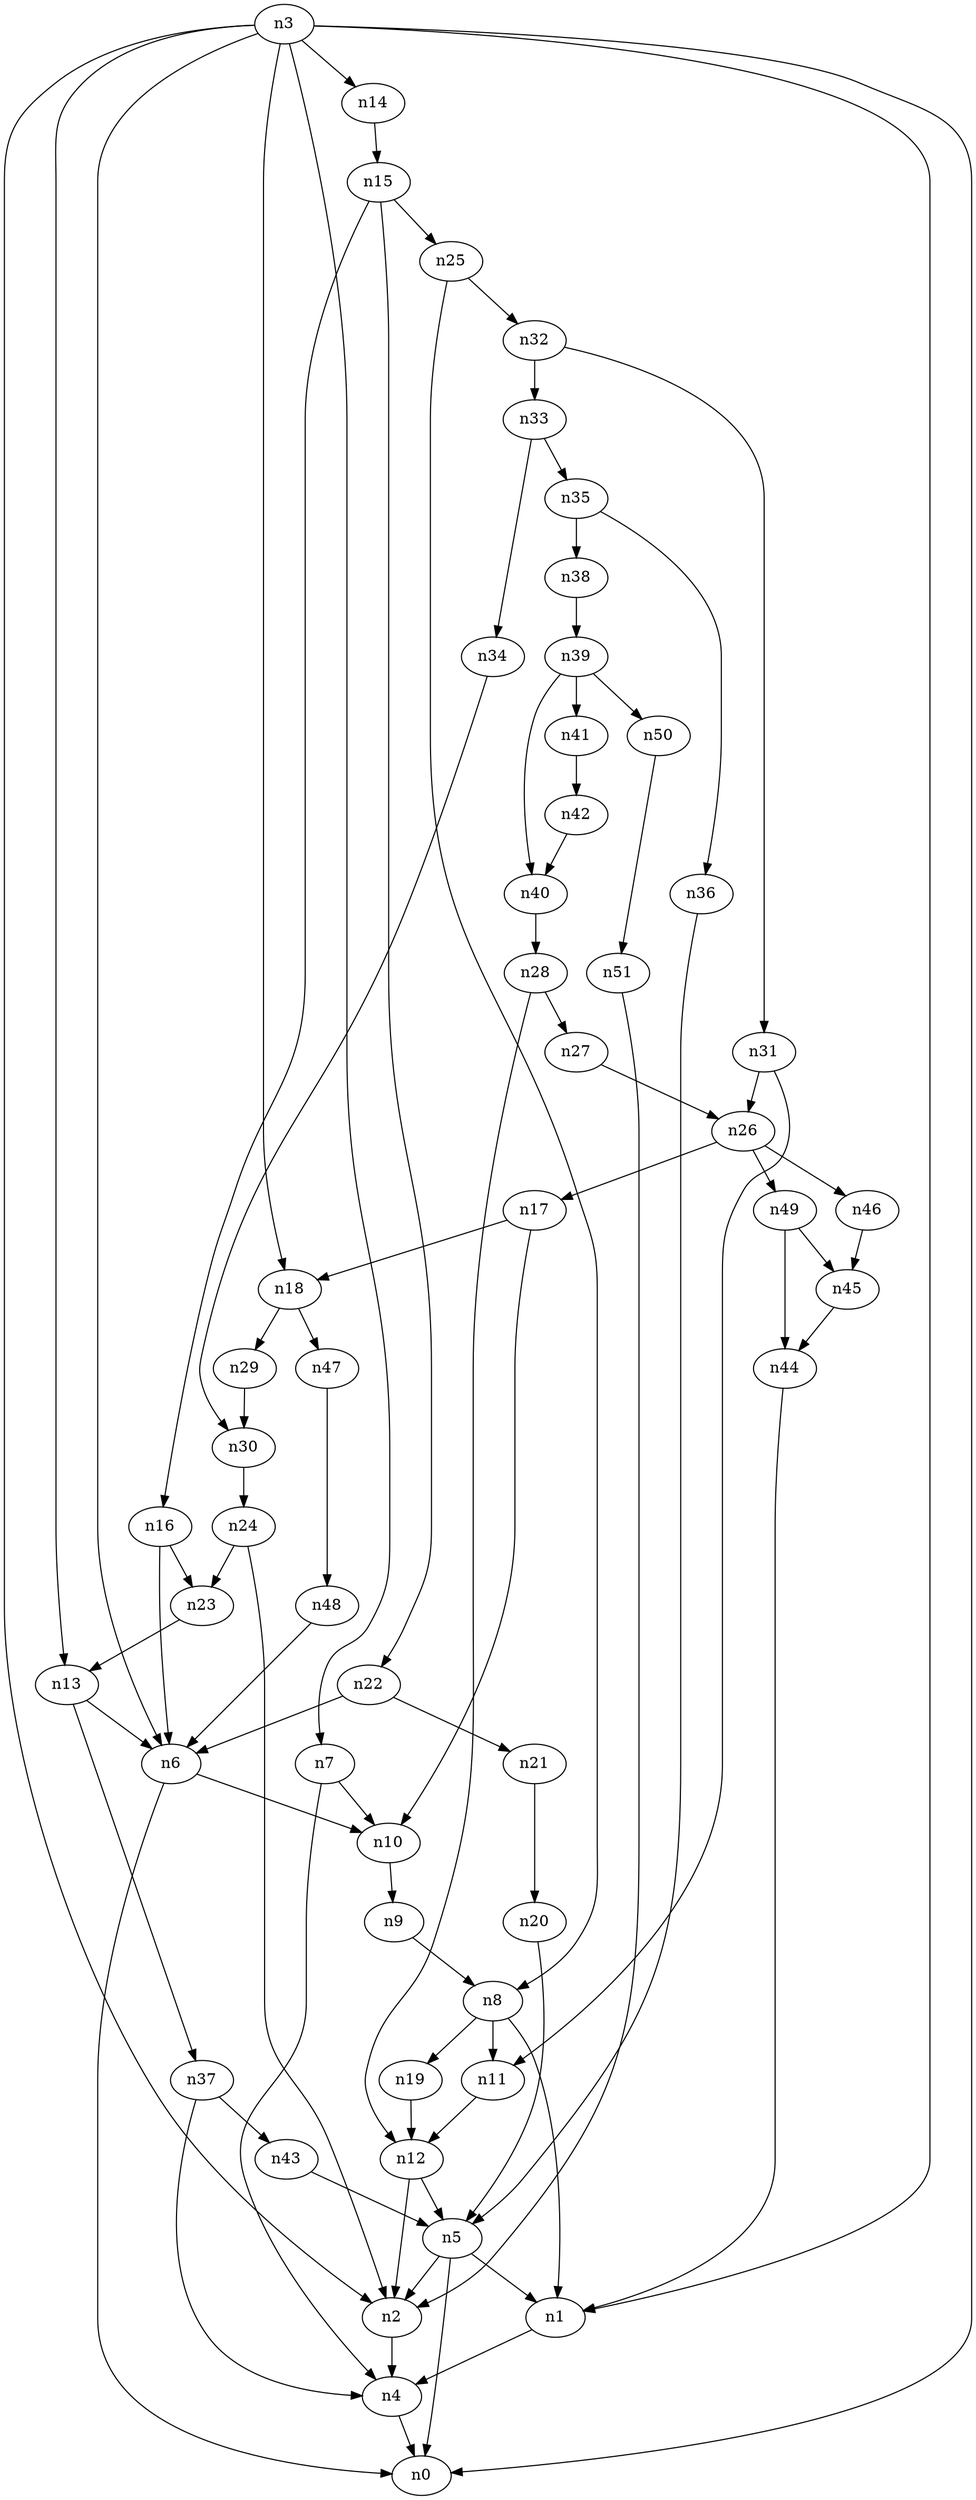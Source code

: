 digraph G {
	n1 -> n4	 [_graphml_id=e4];
	n2 -> n4	 [_graphml_id=e7];
	n3 -> n0	 [_graphml_id=e0];
	n3 -> n1	 [_graphml_id=e3];
	n3 -> n2	 [_graphml_id=e6];
	n3 -> n6	 [_graphml_id=e9];
	n3 -> n7	 [_graphml_id=e12];
	n3 -> n13	 [_graphml_id=e20];
	n3 -> n14	 [_graphml_id=e23];
	n3 -> n18	 [_graphml_id=e29];
	n4 -> n0	 [_graphml_id=e1];
	n5 -> n0	 [_graphml_id=e2];
	n5 -> n1	 [_graphml_id=e5];
	n5 -> n2	 [_graphml_id=e8];
	n6 -> n0	 [_graphml_id=e10];
	n6 -> n10	 [_graphml_id=e16];
	n7 -> n4	 [_graphml_id=e11];
	n7 -> n10	 [_graphml_id=e32];
	n8 -> n1	 [_graphml_id=e13];
	n8 -> n11	 [_graphml_id=e17];
	n8 -> n19	 [_graphml_id=e30];
	n9 -> n8	 [_graphml_id=e14];
	n10 -> n9	 [_graphml_id=e15];
	n11 -> n12	 [_graphml_id=e18];
	n12 -> n2	 [_graphml_id=e19];
	n12 -> n5	 [_graphml_id=e22];
	n13 -> n6	 [_graphml_id=e21];
	n13 -> n37	 [_graphml_id=e60];
	n14 -> n15	 [_graphml_id=e24];
	n15 -> n16	 [_graphml_id=e25];
	n15 -> n22	 [_graphml_id=e71];
	n15 -> n25	 [_graphml_id=e40];
	n16 -> n6	 [_graphml_id=e26];
	n16 -> n23	 [_graphml_id=e42];
	n17 -> n10	 [_graphml_id=e27];
	n17 -> n18	 [_graphml_id=e28];
	n18 -> n29	 [_graphml_id=e47];
	n18 -> n47	 [_graphml_id=e76];
	n19 -> n12	 [_graphml_id=e31];
	n20 -> n5	 [_graphml_id=e33];
	n21 -> n20	 [_graphml_id=e34];
	n22 -> n6	 [_graphml_id=e36];
	n22 -> n21	 [_graphml_id=e35];
	n23 -> n13	 [_graphml_id=e37];
	n24 -> n2	 [_graphml_id=e39];
	n24 -> n23	 [_graphml_id=e38];
	n25 -> n8	 [_graphml_id=e41];
	n25 -> n32	 [_graphml_id=e52];
	n26 -> n17	 [_graphml_id=e43];
	n26 -> n46	 [_graphml_id=e75];
	n26 -> n49	 [_graphml_id=e81];
	n27 -> n26	 [_graphml_id=e44];
	n28 -> n12	 [_graphml_id=e46];
	n28 -> n27	 [_graphml_id=e45];
	n29 -> n30	 [_graphml_id=e48];
	n30 -> n24	 [_graphml_id=e49];
	n31 -> n11	 [_graphml_id=e51];
	n31 -> n26	 [_graphml_id=e50];
	n32 -> n31	 [_graphml_id=e61];
	n32 -> n33	 [_graphml_id=e53];
	n33 -> n34	 [_graphml_id=e54];
	n33 -> n35	 [_graphml_id=e56];
	n34 -> n30	 [_graphml_id=e55];
	n35 -> n36	 [_graphml_id=e57];
	n35 -> n38	 [_graphml_id=e62];
	n36 -> n5	 [_graphml_id=e58];
	n37 -> n4	 [_graphml_id=e59];
	n37 -> n43	 [_graphml_id=e69];
	n38 -> n39	 [_graphml_id=e63];
	n39 -> n40	 [_graphml_id=e64];
	n39 -> n41	 [_graphml_id=e66];
	n39 -> n50	 [_graphml_id=e82];
	n40 -> n28	 [_graphml_id=e65];
	n41 -> n42	 [_graphml_id=e67];
	n42 -> n40	 [_graphml_id=e68];
	n43 -> n5	 [_graphml_id=e70];
	n44 -> n1	 [_graphml_id=e72];
	n45 -> n44	 [_graphml_id=e73];
	n46 -> n45	 [_graphml_id=e74];
	n47 -> n48	 [_graphml_id=e77];
	n48 -> n6	 [_graphml_id=e78];
	n49 -> n44	 [_graphml_id=e80];
	n49 -> n45	 [_graphml_id=e79];
	n50 -> n51	 [_graphml_id=e83];
	n51 -> n2	 [_graphml_id=e84];
}

